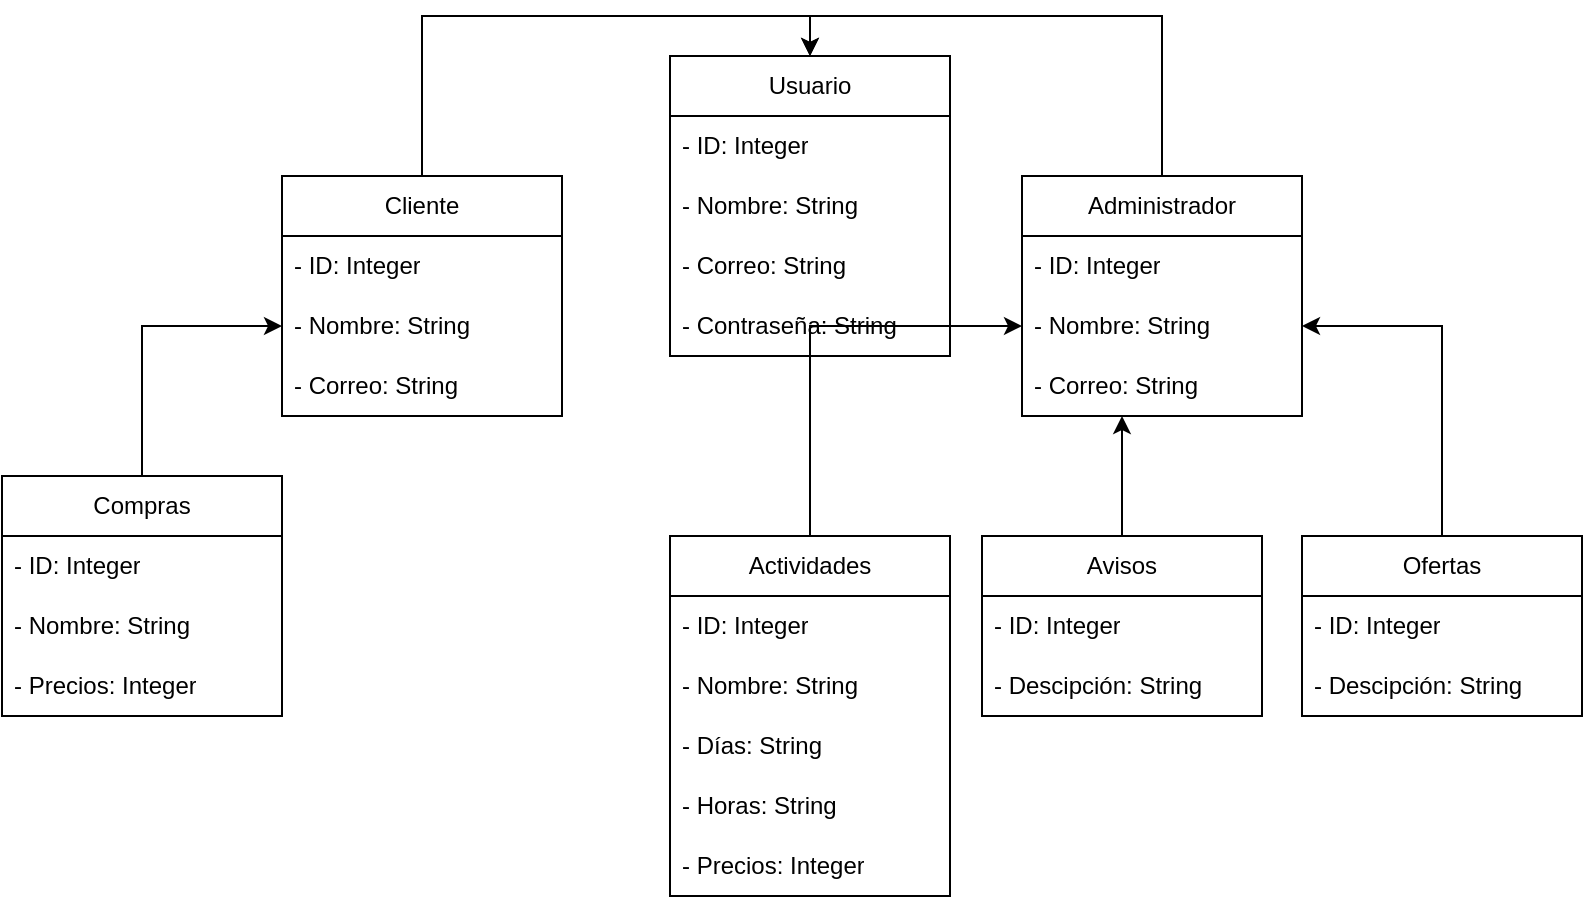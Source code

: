 <mxfile version="24.7.8">
  <diagram name="Página-1" id="DnF3c7S2RMqs9LR_wFNr">
    <mxGraphModel dx="1701" dy="946" grid="1" gridSize="10" guides="1" tooltips="1" connect="1" arrows="1" fold="1" page="1" pageScale="1" pageWidth="827" pageHeight="1169" math="0" shadow="0">
      <root>
        <mxCell id="0" />
        <mxCell id="1" parent="0" />
        <mxCell id="GFfZZeM1FlcKJLDyZN8a-60" style="edgeStyle=orthogonalEdgeStyle;rounded=0;orthogonalLoop=1;jettySize=auto;html=1;exitX=0.5;exitY=0;exitDx=0;exitDy=0;entryX=0.5;entryY=0;entryDx=0;entryDy=0;" parent="1" source="GFfZZeM1FlcKJLDyZN8a-1" target="GFfZZeM1FlcKJLDyZN8a-5" edge="1">
          <mxGeometry relative="1" as="geometry" />
        </mxCell>
        <mxCell id="GFfZZeM1FlcKJLDyZN8a-1" value="Administrador" style="swimlane;fontStyle=0;childLayout=stackLayout;horizontal=1;startSize=30;horizontalStack=0;resizeParent=1;resizeParentMax=0;resizeLast=0;collapsible=1;marginBottom=0;whiteSpace=wrap;html=1;" parent="1" vertex="1">
          <mxGeometry x="520" y="160" width="140" height="120" as="geometry" />
        </mxCell>
        <mxCell id="GFfZZeM1FlcKJLDyZN8a-38" value="- ID: Integer" style="text;strokeColor=none;fillColor=none;align=left;verticalAlign=middle;spacingLeft=4;spacingRight=4;overflow=hidden;points=[[0,0.5],[1,0.5]];portConstraint=eastwest;rotatable=0;whiteSpace=wrap;html=1;" parent="GFfZZeM1FlcKJLDyZN8a-1" vertex="1">
          <mxGeometry y="30" width="140" height="30" as="geometry" />
        </mxCell>
        <mxCell id="GFfZZeM1FlcKJLDyZN8a-55" value="- Nombre: String" style="text;strokeColor=none;fillColor=none;align=left;verticalAlign=middle;spacingLeft=4;spacingRight=4;overflow=hidden;points=[[0,0.5],[1,0.5]];portConstraint=eastwest;rotatable=0;whiteSpace=wrap;html=1;" parent="GFfZZeM1FlcKJLDyZN8a-1" vertex="1">
          <mxGeometry y="60" width="140" height="30" as="geometry" />
        </mxCell>
        <mxCell id="GFfZZeM1FlcKJLDyZN8a-56" value="- Correo: String" style="text;strokeColor=none;fillColor=none;align=left;verticalAlign=middle;spacingLeft=4;spacingRight=4;overflow=hidden;points=[[0,0.5],[1,0.5]];portConstraint=eastwest;rotatable=0;whiteSpace=wrap;html=1;" parent="GFfZZeM1FlcKJLDyZN8a-1" vertex="1">
          <mxGeometry y="90" width="140" height="30" as="geometry" />
        </mxCell>
        <mxCell id="GFfZZeM1FlcKJLDyZN8a-5" value="Usuario" style="swimlane;fontStyle=0;childLayout=stackLayout;horizontal=1;startSize=30;horizontalStack=0;resizeParent=1;resizeParentMax=0;resizeLast=0;collapsible=1;marginBottom=0;whiteSpace=wrap;html=1;" parent="1" vertex="1">
          <mxGeometry x="344" y="100" width="140" height="150" as="geometry" />
        </mxCell>
        <mxCell id="GFfZZeM1FlcKJLDyZN8a-6" value="- ID: Integer" style="text;strokeColor=none;fillColor=none;align=left;verticalAlign=middle;spacingLeft=4;spacingRight=4;overflow=hidden;points=[[0,0.5],[1,0.5]];portConstraint=eastwest;rotatable=0;whiteSpace=wrap;html=1;" parent="GFfZZeM1FlcKJLDyZN8a-5" vertex="1">
          <mxGeometry y="30" width="140" height="30" as="geometry" />
        </mxCell>
        <mxCell id="GFfZZeM1FlcKJLDyZN8a-53" value="- Nombre: String" style="text;strokeColor=none;fillColor=none;align=left;verticalAlign=middle;spacingLeft=4;spacingRight=4;overflow=hidden;points=[[0,0.5],[1,0.5]];portConstraint=eastwest;rotatable=0;whiteSpace=wrap;html=1;" parent="GFfZZeM1FlcKJLDyZN8a-5" vertex="1">
          <mxGeometry y="60" width="140" height="30" as="geometry" />
        </mxCell>
        <mxCell id="GFfZZeM1FlcKJLDyZN8a-54" value="- Correo: String" style="text;strokeColor=none;fillColor=none;align=left;verticalAlign=middle;spacingLeft=4;spacingRight=4;overflow=hidden;points=[[0,0.5],[1,0.5]];portConstraint=eastwest;rotatable=0;whiteSpace=wrap;html=1;" parent="GFfZZeM1FlcKJLDyZN8a-5" vertex="1">
          <mxGeometry y="90" width="140" height="30" as="geometry" />
        </mxCell>
        <mxCell id="GFfZZeM1FlcKJLDyZN8a-34" value="- Contraseña: String" style="text;strokeColor=none;fillColor=none;align=left;verticalAlign=middle;spacingLeft=4;spacingRight=4;overflow=hidden;points=[[0,0.5],[1,0.5]];portConstraint=eastwest;rotatable=0;whiteSpace=wrap;html=1;" parent="GFfZZeM1FlcKJLDyZN8a-5" vertex="1">
          <mxGeometry y="120" width="140" height="30" as="geometry" />
        </mxCell>
        <mxCell id="GFfZZeM1FlcKJLDyZN8a-69" style="edgeStyle=orthogonalEdgeStyle;rounded=0;orthogonalLoop=1;jettySize=auto;html=1;exitX=0.5;exitY=0;exitDx=0;exitDy=0;entryX=0;entryY=0.5;entryDx=0;entryDy=0;" parent="1" source="GFfZZeM1FlcKJLDyZN8a-13" target="GFfZZeM1FlcKJLDyZN8a-51" edge="1">
          <mxGeometry relative="1" as="geometry" />
        </mxCell>
        <mxCell id="GFfZZeM1FlcKJLDyZN8a-13" value="Compras" style="swimlane;fontStyle=0;childLayout=stackLayout;horizontal=1;startSize=30;horizontalStack=0;resizeParent=1;resizeParentMax=0;resizeLast=0;collapsible=1;marginBottom=0;whiteSpace=wrap;html=1;" parent="1" vertex="1">
          <mxGeometry x="10" y="310" width="140" height="120" as="geometry" />
        </mxCell>
        <mxCell id="GFfZZeM1FlcKJLDyZN8a-41" value="- ID: Integer" style="text;strokeColor=none;fillColor=none;align=left;verticalAlign=middle;spacingLeft=4;spacingRight=4;overflow=hidden;points=[[0,0.5],[1,0.5]];portConstraint=eastwest;rotatable=0;whiteSpace=wrap;html=1;" parent="GFfZZeM1FlcKJLDyZN8a-13" vertex="1">
          <mxGeometry y="30" width="140" height="30" as="geometry" />
        </mxCell>
        <mxCell id="GFfZZeM1FlcKJLDyZN8a-49" value="- Nombre: String" style="text;strokeColor=none;fillColor=none;align=left;verticalAlign=middle;spacingLeft=4;spacingRight=4;overflow=hidden;points=[[0,0.5],[1,0.5]];portConstraint=eastwest;rotatable=0;whiteSpace=wrap;html=1;" parent="GFfZZeM1FlcKJLDyZN8a-13" vertex="1">
          <mxGeometry y="60" width="140" height="30" as="geometry" />
        </mxCell>
        <mxCell id="GFfZZeM1FlcKJLDyZN8a-50" value="- Precios: Integer" style="text;strokeColor=none;fillColor=none;align=left;verticalAlign=middle;spacingLeft=4;spacingRight=4;overflow=hidden;points=[[0,0.5],[1,0.5]];portConstraint=eastwest;rotatable=0;whiteSpace=wrap;html=1;" parent="GFfZZeM1FlcKJLDyZN8a-13" vertex="1">
          <mxGeometry y="90" width="140" height="30" as="geometry" />
        </mxCell>
        <mxCell id="GFfZZeM1FlcKJLDyZN8a-59" style="edgeStyle=orthogonalEdgeStyle;rounded=0;orthogonalLoop=1;jettySize=auto;html=1;entryX=0.5;entryY=0;entryDx=0;entryDy=0;exitX=0.5;exitY=0;exitDx=0;exitDy=0;" parent="1" source="GFfZZeM1FlcKJLDyZN8a-17" target="GFfZZeM1FlcKJLDyZN8a-5" edge="1">
          <mxGeometry relative="1" as="geometry" />
        </mxCell>
        <mxCell id="GFfZZeM1FlcKJLDyZN8a-17" value="Cliente&lt;span style=&quot;color: rgba(0, 0, 0, 0); font-family: monospace; font-size: 0px; text-align: start; text-wrap: nowrap;&quot;&gt;%3CmxGraphModel%3E%3Croot%3E%3CmxCell%20id%3D%220%22%2F%3E%3CmxCell%20id%3D%221%22%20parent%3D%220%22%2F%3E%3CmxCell%20id%3D%222%22%20value%3D%22Compras%22%20style%3D%22swimlane%3BfontStyle%3D0%3BchildLayout%3DstackLayout%3Bhorizontal%3D1%3BstartSize%3D30%3BhorizontalStack%3D0%3BresizeParent%3D1%3BresizeParentMax%3D0%3BresizeLast%3D0%3Bcollapsible%3D1%3BmarginBottom%3D0%3BwhiteSpace%3Dwrap%3Bhtml%3D1%3B%22%20vertex%3D%221%22%20parent%3D%221%22%3E%3CmxGeometry%20x%3D%2240%22%20y%3D%22370%22%20width%3D%22140%22%20height%3D%22120%22%20as%3D%22geometry%22%2F%3E%3C%2FmxCell%3E%3CmxCell%20id%3D%223%22%20value%3D%22Item%201%22%20style%3D%22text%3BstrokeColor%3Dnone%3BfillColor%3Dnone%3Balign%3Dleft%3BverticalAlign%3Dmiddle%3BspacingLeft%3D4%3BspacingRight%3D4%3Boverflow%3Dhidden%3Bpoints%3D%5B%5B0%2C0.5%5D%2C%5B1%2C0.5%5D%5D%3BportConstraint%3Deastwest%3Brotatable%3D0%3BwhiteSpace%3Dwrap%3Bhtml%3D1%3B%22%20vertex%3D%221%22%20parent%3D%222%22%3E%3CmxGeometry%20y%3D%2230%22%20width%3D%22140%22%20height%3D%2230%22%20as%3D%22geometry%22%2F%3E%3C%2FmxCell%3E%3CmxCell%20id%3D%224%22%20value%3D%22Item%202%22%20style%3D%22text%3BstrokeColor%3Dnone%3BfillColor%3Dnone%3Balign%3Dleft%3BverticalAlign%3Dmiddle%3BspacingLeft%3D4%3BspacingRight%3D4%3Boverflow%3Dhidden%3Bpoints%3D%5B%5B0%2C0.5%5D%2C%5B1%2C0.5%5D%5D%3BportConstraint%3Deastwest%3Brotatable%3D0%3BwhiteSpace%3Dwrap%3Bhtml%3D1%3B%22%20vertex%3D%221%22%20parent%3D%222%22%3E%3CmxGeometry%20y%3D%2260%22%20width%3D%22140%22%20height%3D%2230%22%20as%3D%22geometry%22%2F%3E%3C%2FmxCell%3E%3CmxCell%20id%3D%225%22%20value%3D%22Item%203%22%20style%3D%22text%3BstrokeColor%3Dnone%3BfillColor%3Dnone%3Balign%3Dleft%3BverticalAlign%3Dmiddle%3BspacingLeft%3D4%3BspacingRight%3D4%3Boverflow%3Dhidden%3Bpoints%3D%5B%5B0%2C0.5%5D%2C%5B1%2C0.5%5D%5D%3BportConstraint%3Deastwest%3Brotatable%3D0%3BwhiteSpace%3Dwrap%3Bhtml%3D1%3B%22%20vertex%3D%221%22%20parent%3D%222%22%3E%3CmxGeometry%20y%3D%2290%22%20width%3D%22140%22%20height%3D%2230%22%20as%3D%22geometry%22%2F%3E%3C%2FmxCell%3E%3C%2Froot%3E%3C%2FmxGraphModel%3E&lt;/span&gt;" style="swimlane;fontStyle=0;childLayout=stackLayout;horizontal=1;startSize=30;horizontalStack=0;resizeParent=1;resizeParentMax=0;resizeLast=0;collapsible=1;marginBottom=0;whiteSpace=wrap;html=1;" parent="1" vertex="1">
          <mxGeometry x="150" y="160" width="140" height="120" as="geometry" />
        </mxCell>
        <mxCell id="GFfZZeM1FlcKJLDyZN8a-35" value="- ID: Integer" style="text;strokeColor=none;fillColor=none;align=left;verticalAlign=middle;spacingLeft=4;spacingRight=4;overflow=hidden;points=[[0,0.5],[1,0.5]];portConstraint=eastwest;rotatable=0;whiteSpace=wrap;html=1;" parent="GFfZZeM1FlcKJLDyZN8a-17" vertex="1">
          <mxGeometry y="30" width="140" height="30" as="geometry" />
        </mxCell>
        <mxCell id="GFfZZeM1FlcKJLDyZN8a-51" value="- Nombre: String" style="text;strokeColor=none;fillColor=none;align=left;verticalAlign=middle;spacingLeft=4;spacingRight=4;overflow=hidden;points=[[0,0.5],[1,0.5]];portConstraint=eastwest;rotatable=0;whiteSpace=wrap;html=1;" parent="GFfZZeM1FlcKJLDyZN8a-17" vertex="1">
          <mxGeometry y="60" width="140" height="30" as="geometry" />
        </mxCell>
        <mxCell id="GFfZZeM1FlcKJLDyZN8a-52" value="- Correo: String" style="text;strokeColor=none;fillColor=none;align=left;verticalAlign=middle;spacingLeft=4;spacingRight=4;overflow=hidden;points=[[0,0.5],[1,0.5]];portConstraint=eastwest;rotatable=0;whiteSpace=wrap;html=1;" parent="GFfZZeM1FlcKJLDyZN8a-17" vertex="1">
          <mxGeometry y="90" width="140" height="30" as="geometry" />
        </mxCell>
        <mxCell id="GFfZZeM1FlcKJLDyZN8a-61" style="edgeStyle=orthogonalEdgeStyle;rounded=0;orthogonalLoop=1;jettySize=auto;html=1;entryX=0;entryY=0.5;entryDx=0;entryDy=0;" parent="1" source="GFfZZeM1FlcKJLDyZN8a-25" target="GFfZZeM1FlcKJLDyZN8a-55" edge="1">
          <mxGeometry relative="1" as="geometry" />
        </mxCell>
        <mxCell id="GFfZZeM1FlcKJLDyZN8a-25" value="Actividades" style="swimlane;fontStyle=0;childLayout=stackLayout;horizontal=1;startSize=30;horizontalStack=0;resizeParent=1;resizeParentMax=0;resizeLast=0;collapsible=1;marginBottom=0;whiteSpace=wrap;html=1;" parent="1" vertex="1">
          <mxGeometry x="344" y="340" width="140" height="180" as="geometry" />
        </mxCell>
        <mxCell id="GFfZZeM1FlcKJLDyZN8a-44" value="- ID: Integer" style="text;strokeColor=none;fillColor=none;align=left;verticalAlign=middle;spacingLeft=4;spacingRight=4;overflow=hidden;points=[[0,0.5],[1,0.5]];portConstraint=eastwest;rotatable=0;whiteSpace=wrap;html=1;" parent="GFfZZeM1FlcKJLDyZN8a-25" vertex="1">
          <mxGeometry y="30" width="140" height="30" as="geometry" />
        </mxCell>
        <mxCell id="GFfZZeM1FlcKJLDyZN8a-45" value="- Nombre: String" style="text;strokeColor=none;fillColor=none;align=left;verticalAlign=middle;spacingLeft=4;spacingRight=4;overflow=hidden;points=[[0,0.5],[1,0.5]];portConstraint=eastwest;rotatable=0;whiteSpace=wrap;html=1;" parent="GFfZZeM1FlcKJLDyZN8a-25" vertex="1">
          <mxGeometry y="60" width="140" height="30" as="geometry" />
        </mxCell>
        <mxCell id="GFfZZeM1FlcKJLDyZN8a-46" value="- Días: String" style="text;strokeColor=none;fillColor=none;align=left;verticalAlign=middle;spacingLeft=4;spacingRight=4;overflow=hidden;points=[[0,0.5],[1,0.5]];portConstraint=eastwest;rotatable=0;whiteSpace=wrap;html=1;" parent="GFfZZeM1FlcKJLDyZN8a-25" vertex="1">
          <mxGeometry y="90" width="140" height="30" as="geometry" />
        </mxCell>
        <mxCell id="GFfZZeM1FlcKJLDyZN8a-47" value="- Horas: String" style="text;strokeColor=none;fillColor=none;align=left;verticalAlign=middle;spacingLeft=4;spacingRight=4;overflow=hidden;points=[[0,0.5],[1,0.5]];portConstraint=eastwest;rotatable=0;whiteSpace=wrap;html=1;" parent="GFfZZeM1FlcKJLDyZN8a-25" vertex="1">
          <mxGeometry y="120" width="140" height="30" as="geometry" />
        </mxCell>
        <mxCell id="GFfZZeM1FlcKJLDyZN8a-48" value="- Precios: Integer" style="text;strokeColor=none;fillColor=none;align=left;verticalAlign=middle;spacingLeft=4;spacingRight=4;overflow=hidden;points=[[0,0.5],[1,0.5]];portConstraint=eastwest;rotatable=0;whiteSpace=wrap;html=1;" parent="GFfZZeM1FlcKJLDyZN8a-25" vertex="1">
          <mxGeometry y="150" width="140" height="30" as="geometry" />
        </mxCell>
        <mxCell id="GFfZZeM1FlcKJLDyZN8a-62" style="edgeStyle=orthogonalEdgeStyle;rounded=0;orthogonalLoop=1;jettySize=auto;html=1;exitX=0.5;exitY=0;exitDx=0;exitDy=0;entryX=1;entryY=0.5;entryDx=0;entryDy=0;" parent="1" source="GFfZZeM1FlcKJLDyZN8a-30" target="GFfZZeM1FlcKJLDyZN8a-55" edge="1">
          <mxGeometry relative="1" as="geometry" />
        </mxCell>
        <mxCell id="GFfZZeM1FlcKJLDyZN8a-30" value="Ofertas" style="swimlane;fontStyle=0;childLayout=stackLayout;horizontal=1;startSize=30;horizontalStack=0;resizeParent=1;resizeParentMax=0;resizeLast=0;collapsible=1;marginBottom=0;whiteSpace=wrap;html=1;" parent="1" vertex="1">
          <mxGeometry x="660" y="340" width="140" height="90" as="geometry" />
        </mxCell>
        <mxCell id="GFfZZeM1FlcKJLDyZN8a-67" value="- ID: Integer" style="text;strokeColor=none;fillColor=none;align=left;verticalAlign=middle;spacingLeft=4;spacingRight=4;overflow=hidden;points=[[0,0.5],[1,0.5]];portConstraint=eastwest;rotatable=0;whiteSpace=wrap;html=1;" parent="GFfZZeM1FlcKJLDyZN8a-30" vertex="1">
          <mxGeometry y="30" width="140" height="30" as="geometry" />
        </mxCell>
        <mxCell id="GFfZZeM1FlcKJLDyZN8a-68" value="- Descipción: String" style="text;strokeColor=none;fillColor=none;align=left;verticalAlign=middle;spacingLeft=4;spacingRight=4;overflow=hidden;points=[[0,0.5],[1,0.5]];portConstraint=eastwest;rotatable=0;whiteSpace=wrap;html=1;" parent="GFfZZeM1FlcKJLDyZN8a-30" vertex="1">
          <mxGeometry y="60" width="140" height="30" as="geometry" />
        </mxCell>
        <mxCell id="GFfZZeM1FlcKJLDyZN8a-57" value="Avisos" style="swimlane;fontStyle=0;childLayout=stackLayout;horizontal=1;startSize=30;horizontalStack=0;resizeParent=1;resizeParentMax=0;resizeLast=0;collapsible=1;marginBottom=0;whiteSpace=wrap;html=1;" parent="1" vertex="1">
          <mxGeometry x="500" y="340" width="140" height="90" as="geometry" />
        </mxCell>
        <mxCell id="GFfZZeM1FlcKJLDyZN8a-65" value="- ID: Integer" style="text;strokeColor=none;fillColor=none;align=left;verticalAlign=middle;spacingLeft=4;spacingRight=4;overflow=hidden;points=[[0,0.5],[1,0.5]];portConstraint=eastwest;rotatable=0;whiteSpace=wrap;html=1;" parent="GFfZZeM1FlcKJLDyZN8a-57" vertex="1">
          <mxGeometry y="30" width="140" height="30" as="geometry" />
        </mxCell>
        <mxCell id="GFfZZeM1FlcKJLDyZN8a-66" value="- Descipción: String" style="text;strokeColor=none;fillColor=none;align=left;verticalAlign=middle;spacingLeft=4;spacingRight=4;overflow=hidden;points=[[0,0.5],[1,0.5]];portConstraint=eastwest;rotatable=0;whiteSpace=wrap;html=1;" parent="GFfZZeM1FlcKJLDyZN8a-57" vertex="1">
          <mxGeometry y="60" width="140" height="30" as="geometry" />
        </mxCell>
        <mxCell id="GFfZZeM1FlcKJLDyZN8a-64" style="edgeStyle=orthogonalEdgeStyle;rounded=0;orthogonalLoop=1;jettySize=auto;html=1;exitX=0.5;exitY=0;exitDx=0;exitDy=0;" parent="1" source="GFfZZeM1FlcKJLDyZN8a-57" edge="1">
          <mxGeometry relative="1" as="geometry">
            <mxPoint x="570" y="280" as="targetPoint" />
          </mxGeometry>
        </mxCell>
      </root>
    </mxGraphModel>
  </diagram>
</mxfile>
